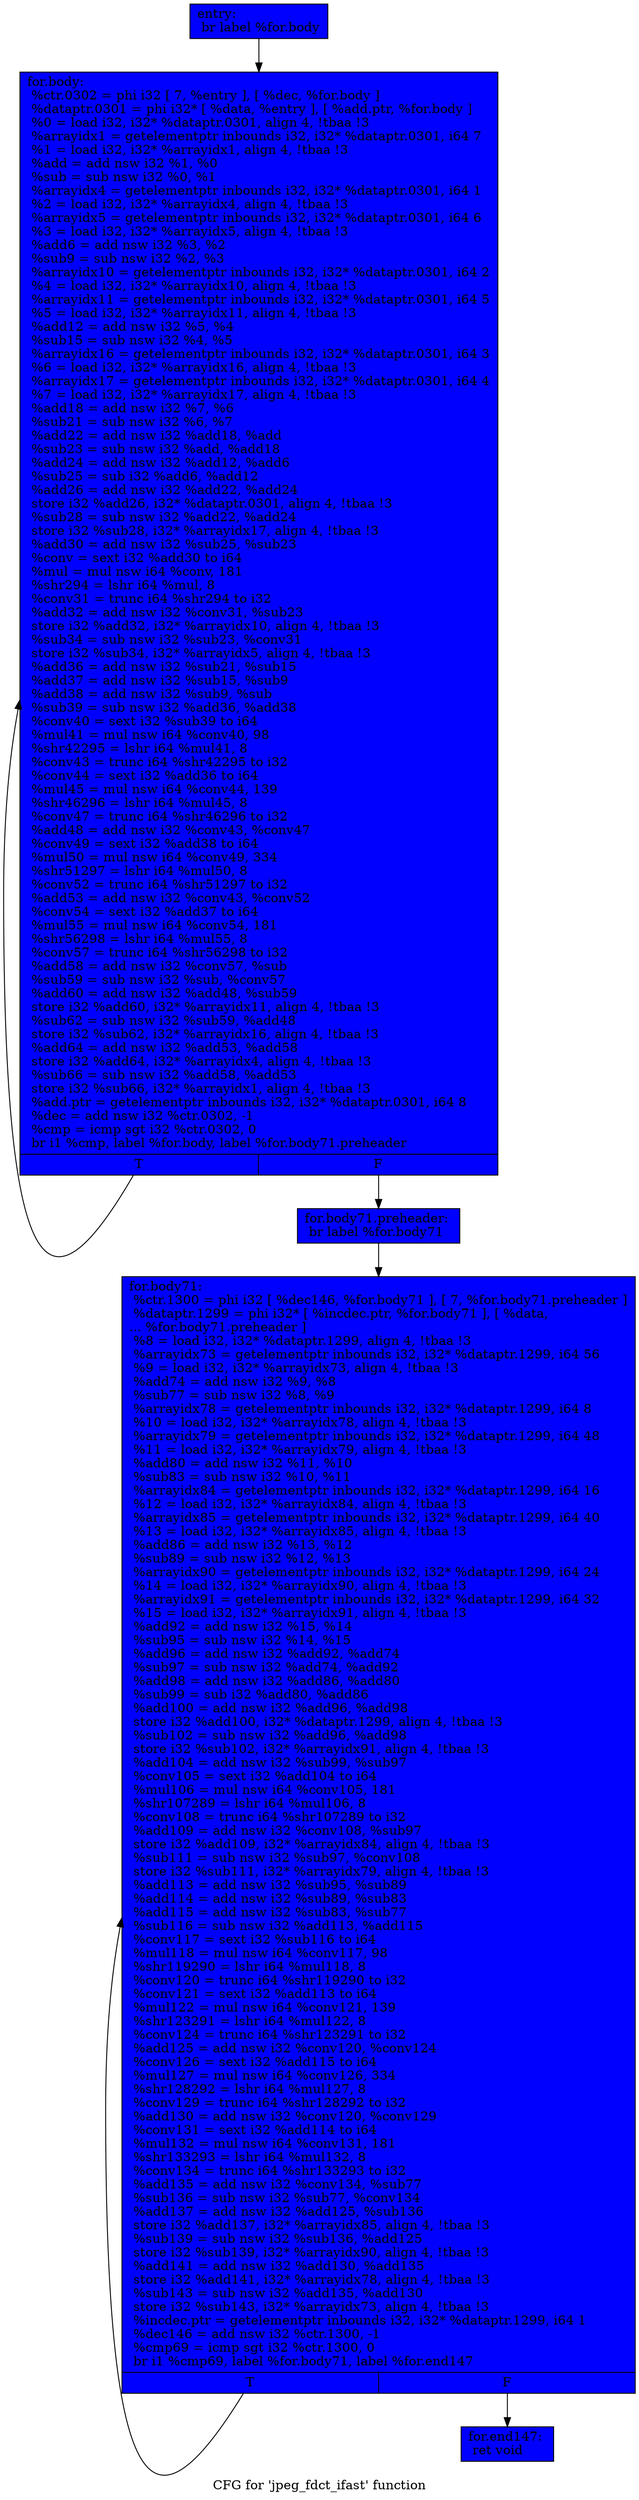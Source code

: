 digraph "CFG for 'jpeg_fdct_ifast' function" {
	label="CFG for 'jpeg_fdct_ifast' function";

	Node0x52e7c20 [shape=record, style = filled, fillcolor = blue, label="{entry:\l  br label %for.body\l}"];
	Node0x52e7c20 -> Node0x52e7cd0;
	Node0x52e7cd0 [shape=record, style = filled, fillcolor = blue, label="{for.body:                                         \l  %ctr.0302 = phi i32 [ 7, %entry ], [ %dec, %for.body ]\l  %dataptr.0301 = phi i32* [ %data, %entry ], [ %add.ptr, %for.body ]\l  %0 = load i32, i32* %dataptr.0301, align 4, !tbaa !3\l  %arrayidx1 = getelementptr inbounds i32, i32* %dataptr.0301, i64 7\l  %1 = load i32, i32* %arrayidx1, align 4, !tbaa !3\l  %add = add nsw i32 %1, %0\l  %sub = sub nsw i32 %0, %1\l  %arrayidx4 = getelementptr inbounds i32, i32* %dataptr.0301, i64 1\l  %2 = load i32, i32* %arrayidx4, align 4, !tbaa !3\l  %arrayidx5 = getelementptr inbounds i32, i32* %dataptr.0301, i64 6\l  %3 = load i32, i32* %arrayidx5, align 4, !tbaa !3\l  %add6 = add nsw i32 %3, %2\l  %sub9 = sub nsw i32 %2, %3\l  %arrayidx10 = getelementptr inbounds i32, i32* %dataptr.0301, i64 2\l  %4 = load i32, i32* %arrayidx10, align 4, !tbaa !3\l  %arrayidx11 = getelementptr inbounds i32, i32* %dataptr.0301, i64 5\l  %5 = load i32, i32* %arrayidx11, align 4, !tbaa !3\l  %add12 = add nsw i32 %5, %4\l  %sub15 = sub nsw i32 %4, %5\l  %arrayidx16 = getelementptr inbounds i32, i32* %dataptr.0301, i64 3\l  %6 = load i32, i32* %arrayidx16, align 4, !tbaa !3\l  %arrayidx17 = getelementptr inbounds i32, i32* %dataptr.0301, i64 4\l  %7 = load i32, i32* %arrayidx17, align 4, !tbaa !3\l  %add18 = add nsw i32 %7, %6\l  %sub21 = sub nsw i32 %6, %7\l  %add22 = add nsw i32 %add18, %add\l  %sub23 = sub nsw i32 %add, %add18\l  %add24 = add nsw i32 %add12, %add6\l  %sub25 = sub i32 %add6, %add12\l  %add26 = add nsw i32 %add22, %add24\l  store i32 %add26, i32* %dataptr.0301, align 4, !tbaa !3\l  %sub28 = sub nsw i32 %add22, %add24\l  store i32 %sub28, i32* %arrayidx17, align 4, !tbaa !3\l  %add30 = add nsw i32 %sub25, %sub23\l  %conv = sext i32 %add30 to i64\l  %mul = mul nsw i64 %conv, 181\l  %shr294 = lshr i64 %mul, 8\l  %conv31 = trunc i64 %shr294 to i32\l  %add32 = add nsw i32 %conv31, %sub23\l  store i32 %add32, i32* %arrayidx10, align 4, !tbaa !3\l  %sub34 = sub nsw i32 %sub23, %conv31\l  store i32 %sub34, i32* %arrayidx5, align 4, !tbaa !3\l  %add36 = add nsw i32 %sub21, %sub15\l  %add37 = add nsw i32 %sub15, %sub9\l  %add38 = add nsw i32 %sub9, %sub\l  %sub39 = sub nsw i32 %add36, %add38\l  %conv40 = sext i32 %sub39 to i64\l  %mul41 = mul nsw i64 %conv40, 98\l  %shr42295 = lshr i64 %mul41, 8\l  %conv43 = trunc i64 %shr42295 to i32\l  %conv44 = sext i32 %add36 to i64\l  %mul45 = mul nsw i64 %conv44, 139\l  %shr46296 = lshr i64 %mul45, 8\l  %conv47 = trunc i64 %shr46296 to i32\l  %add48 = add nsw i32 %conv43, %conv47\l  %conv49 = sext i32 %add38 to i64\l  %mul50 = mul nsw i64 %conv49, 334\l  %shr51297 = lshr i64 %mul50, 8\l  %conv52 = trunc i64 %shr51297 to i32\l  %add53 = add nsw i32 %conv43, %conv52\l  %conv54 = sext i32 %add37 to i64\l  %mul55 = mul nsw i64 %conv54, 181\l  %shr56298 = lshr i64 %mul55, 8\l  %conv57 = trunc i64 %shr56298 to i32\l  %add58 = add nsw i32 %conv57, %sub\l  %sub59 = sub nsw i32 %sub, %conv57\l  %add60 = add nsw i32 %add48, %sub59\l  store i32 %add60, i32* %arrayidx11, align 4, !tbaa !3\l  %sub62 = sub nsw i32 %sub59, %add48\l  store i32 %sub62, i32* %arrayidx16, align 4, !tbaa !3\l  %add64 = add nsw i32 %add53, %add58\l  store i32 %add64, i32* %arrayidx4, align 4, !tbaa !3\l  %sub66 = sub nsw i32 %add58, %add53\l  store i32 %sub66, i32* %arrayidx1, align 4, !tbaa !3\l  %add.ptr = getelementptr inbounds i32, i32* %dataptr.0301, i64 8\l  %dec = add nsw i32 %ctr.0302, -1\l  %cmp = icmp sgt i32 %ctr.0302, 0\l  br i1 %cmp, label %for.body, label %for.body71.preheader\l|{<s0>T|<s1>F}}"];
	Node0x52e7cd0:s0 -> Node0x52e7cd0;
	Node0x52e7cd0:s1 -> Node0x52ed6a0;
	Node0x52ed6a0 [shape=record, style = filled, fillcolor = blue, label="{for.body71.preheader:                             \l  br label %for.body71\l}"];
	Node0x52ed6a0 -> Node0x52ed7d0;
	Node0x52ed7d0 [shape=record, style = filled, fillcolor = blue, label="{for.body71:                                       \l  %ctr.1300 = phi i32 [ %dec146, %for.body71 ], [ 7, %for.body71.preheader ]\l  %dataptr.1299 = phi i32* [ %incdec.ptr, %for.body71 ], [ %data,\l... %for.body71.preheader ]\l  %8 = load i32, i32* %dataptr.1299, align 4, !tbaa !3\l  %arrayidx73 = getelementptr inbounds i32, i32* %dataptr.1299, i64 56\l  %9 = load i32, i32* %arrayidx73, align 4, !tbaa !3\l  %add74 = add nsw i32 %9, %8\l  %sub77 = sub nsw i32 %8, %9\l  %arrayidx78 = getelementptr inbounds i32, i32* %dataptr.1299, i64 8\l  %10 = load i32, i32* %arrayidx78, align 4, !tbaa !3\l  %arrayidx79 = getelementptr inbounds i32, i32* %dataptr.1299, i64 48\l  %11 = load i32, i32* %arrayidx79, align 4, !tbaa !3\l  %add80 = add nsw i32 %11, %10\l  %sub83 = sub nsw i32 %10, %11\l  %arrayidx84 = getelementptr inbounds i32, i32* %dataptr.1299, i64 16\l  %12 = load i32, i32* %arrayidx84, align 4, !tbaa !3\l  %arrayidx85 = getelementptr inbounds i32, i32* %dataptr.1299, i64 40\l  %13 = load i32, i32* %arrayidx85, align 4, !tbaa !3\l  %add86 = add nsw i32 %13, %12\l  %sub89 = sub nsw i32 %12, %13\l  %arrayidx90 = getelementptr inbounds i32, i32* %dataptr.1299, i64 24\l  %14 = load i32, i32* %arrayidx90, align 4, !tbaa !3\l  %arrayidx91 = getelementptr inbounds i32, i32* %dataptr.1299, i64 32\l  %15 = load i32, i32* %arrayidx91, align 4, !tbaa !3\l  %add92 = add nsw i32 %15, %14\l  %sub95 = sub nsw i32 %14, %15\l  %add96 = add nsw i32 %add92, %add74\l  %sub97 = sub nsw i32 %add74, %add92\l  %add98 = add nsw i32 %add86, %add80\l  %sub99 = sub i32 %add80, %add86\l  %add100 = add nsw i32 %add96, %add98\l  store i32 %add100, i32* %dataptr.1299, align 4, !tbaa !3\l  %sub102 = sub nsw i32 %add96, %add98\l  store i32 %sub102, i32* %arrayidx91, align 4, !tbaa !3\l  %add104 = add nsw i32 %sub99, %sub97\l  %conv105 = sext i32 %add104 to i64\l  %mul106 = mul nsw i64 %conv105, 181\l  %shr107289 = lshr i64 %mul106, 8\l  %conv108 = trunc i64 %shr107289 to i32\l  %add109 = add nsw i32 %conv108, %sub97\l  store i32 %add109, i32* %arrayidx84, align 4, !tbaa !3\l  %sub111 = sub nsw i32 %sub97, %conv108\l  store i32 %sub111, i32* %arrayidx79, align 4, !tbaa !3\l  %add113 = add nsw i32 %sub95, %sub89\l  %add114 = add nsw i32 %sub89, %sub83\l  %add115 = add nsw i32 %sub83, %sub77\l  %sub116 = sub nsw i32 %add113, %add115\l  %conv117 = sext i32 %sub116 to i64\l  %mul118 = mul nsw i64 %conv117, 98\l  %shr119290 = lshr i64 %mul118, 8\l  %conv120 = trunc i64 %shr119290 to i32\l  %conv121 = sext i32 %add113 to i64\l  %mul122 = mul nsw i64 %conv121, 139\l  %shr123291 = lshr i64 %mul122, 8\l  %conv124 = trunc i64 %shr123291 to i32\l  %add125 = add nsw i32 %conv120, %conv124\l  %conv126 = sext i32 %add115 to i64\l  %mul127 = mul nsw i64 %conv126, 334\l  %shr128292 = lshr i64 %mul127, 8\l  %conv129 = trunc i64 %shr128292 to i32\l  %add130 = add nsw i32 %conv120, %conv129\l  %conv131 = sext i32 %add114 to i64\l  %mul132 = mul nsw i64 %conv131, 181\l  %shr133293 = lshr i64 %mul132, 8\l  %conv134 = trunc i64 %shr133293 to i32\l  %add135 = add nsw i32 %conv134, %sub77\l  %sub136 = sub nsw i32 %sub77, %conv134\l  %add137 = add nsw i32 %add125, %sub136\l  store i32 %add137, i32* %arrayidx85, align 4, !tbaa !3\l  %sub139 = sub nsw i32 %sub136, %add125\l  store i32 %sub139, i32* %arrayidx90, align 4, !tbaa !3\l  %add141 = add nsw i32 %add130, %add135\l  store i32 %add141, i32* %arrayidx78, align 4, !tbaa !3\l  %sub143 = sub nsw i32 %add135, %add130\l  store i32 %sub143, i32* %arrayidx73, align 4, !tbaa !3\l  %incdec.ptr = getelementptr inbounds i32, i32* %dataptr.1299, i64 1\l  %dec146 = add nsw i32 %ctr.1300, -1\l  %cmp69 = icmp sgt i32 %ctr.1300, 0\l  br i1 %cmp69, label %for.body71, label %for.end147\l|{<s0>T|<s1>F}}"];
	Node0x52ed7d0:s0 -> Node0x52ed7d0;
	Node0x52ed7d0:s1 -> Node0x52f1650;
	Node0x52f1650 [shape=record, style = filled, fillcolor = blue, label="{for.end147:                                       \l  ret void\l}"];
}
